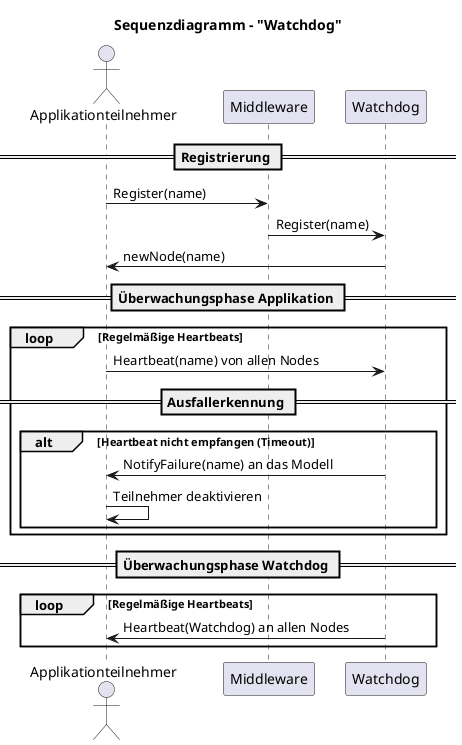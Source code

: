 @startuml
title Sequenzdiagramm – "Watchdog"

actor "Applikationteilnehmer" as Applikation
participant Middleware
participant Watchdog
'participant "Name Service" as NS

== Registrierung ==
Applikation -> Middleware : Register(name)
'Middleware -> NS : Register(name)
Middleware -> Watchdog : Register(name)
Watchdog -> Applikation : newNode(name)
'== Initiale Knotenliste ==
'Middleware -> Watchdog : SendNodeList()
'Watchdog -> Middleware : getNodeList()
'Watchdog -> Watchdog : Vergleiche mit interner Liste
'Watchdog -> Applikation : SendAvailableNodesList()

== Überwachungsphase Applikation ==
loop Regelmäßige Heartbeats
' Heartbeat empfangen
    Applikation -> Watchdog : Heartbeat(name) von allen Nodes

== Ausfallerkennung ==
alt Heartbeat nicht empfangen (Timeout)
    Watchdog -> Applikation : NotifyFailure(name) an das Modell
    Applikation -> Applikation : Teilnehmer deaktivieren
end
end
== Überwachungsphase Watchdog ==
loop Regelmäßige Heartbeats
  Watchdog -> Applikation: Heartbeat(Watchdog) an allen Nodes
end
@enduml